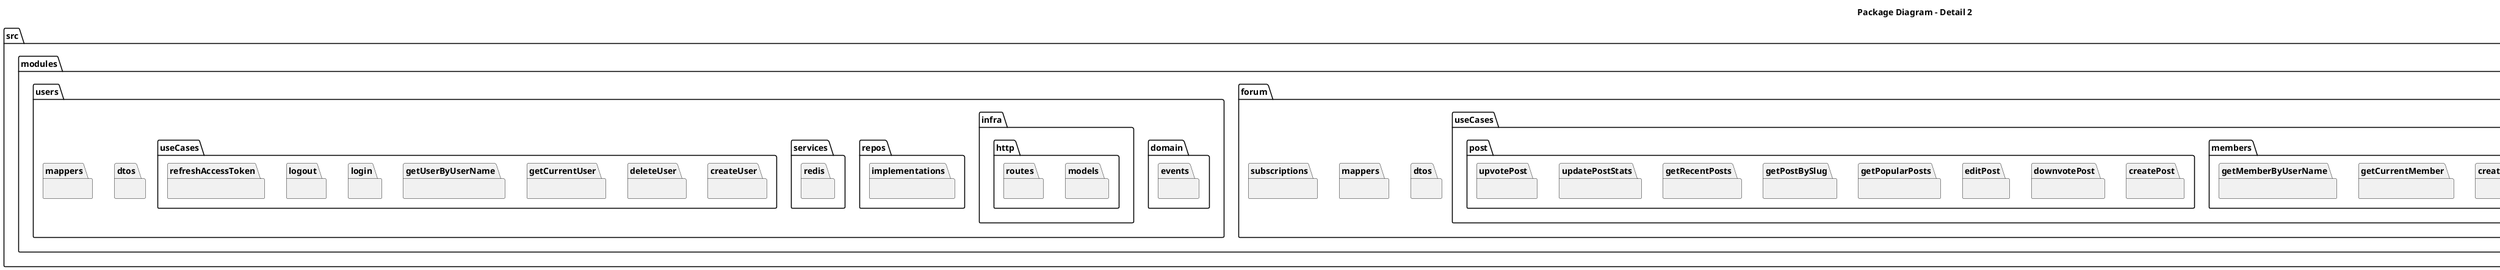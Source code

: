 @startuml "Package Diagram"

title "Package Diagram - Detail 2"

package "src" {
  
    package "modules" {
        package "forum" {
            package "domain" {
                package "events" {}
                package "services" {}
            }
            package "dtos" {}
            package "infra" {
                package "http" {
                    package "routes" {}
                }
            }
            package "mappers" {}
            package "repos" {
                package "implementations" {}
            }
            package "subscriptions" {}
            package "useCases"{
                package "comments" {
                    package "downvoteComment" {}
                    package "getCommentByCommentId" {}
                    package "getCommentsByPostSlug" {}
                    package "replyToComment" {}
                    package "replyToPost" {}
                    package "updateCommentStats" {}
                    package "upvoteComment" {}
                }
                package "members" {
                    package "createMember" {}
                    package "getCurrentMember" {}
                    package "getMemberByUserName" {}
                }

                package "post"{
                    package "createPost" {}
                    package "downvotePost" {}
                    package "editPost" {}
                    package "getPopularPosts" {}
                    package "getPostBySlug" {}
                    package "getRecentPosts" {}
                    package "updatePostStats" {}
                    package "upvotePost" {}
                }
            }
        }
        package "users" {
            package "domain" {
                package "events" {}
            }
            package "dtos" {}
            package "infra" {
                package "http" {
                    package "models" {}
                    package "routes" {}
                }
            }
            package "mappers" {}
            package "repos" {
                package "implementations" {}
            }
            package "services" {
                package "redis" {}
            }
            package "useCases" {
                package "createUser" {}
                package "deleteUser" {}
                package "getCurrentUser" {}
                package "getUserByUserName" {}
                package "login" {}
                package "logout" {}
                package "refreshAccessToken" {}
            }
        }
    }
}

@enduml